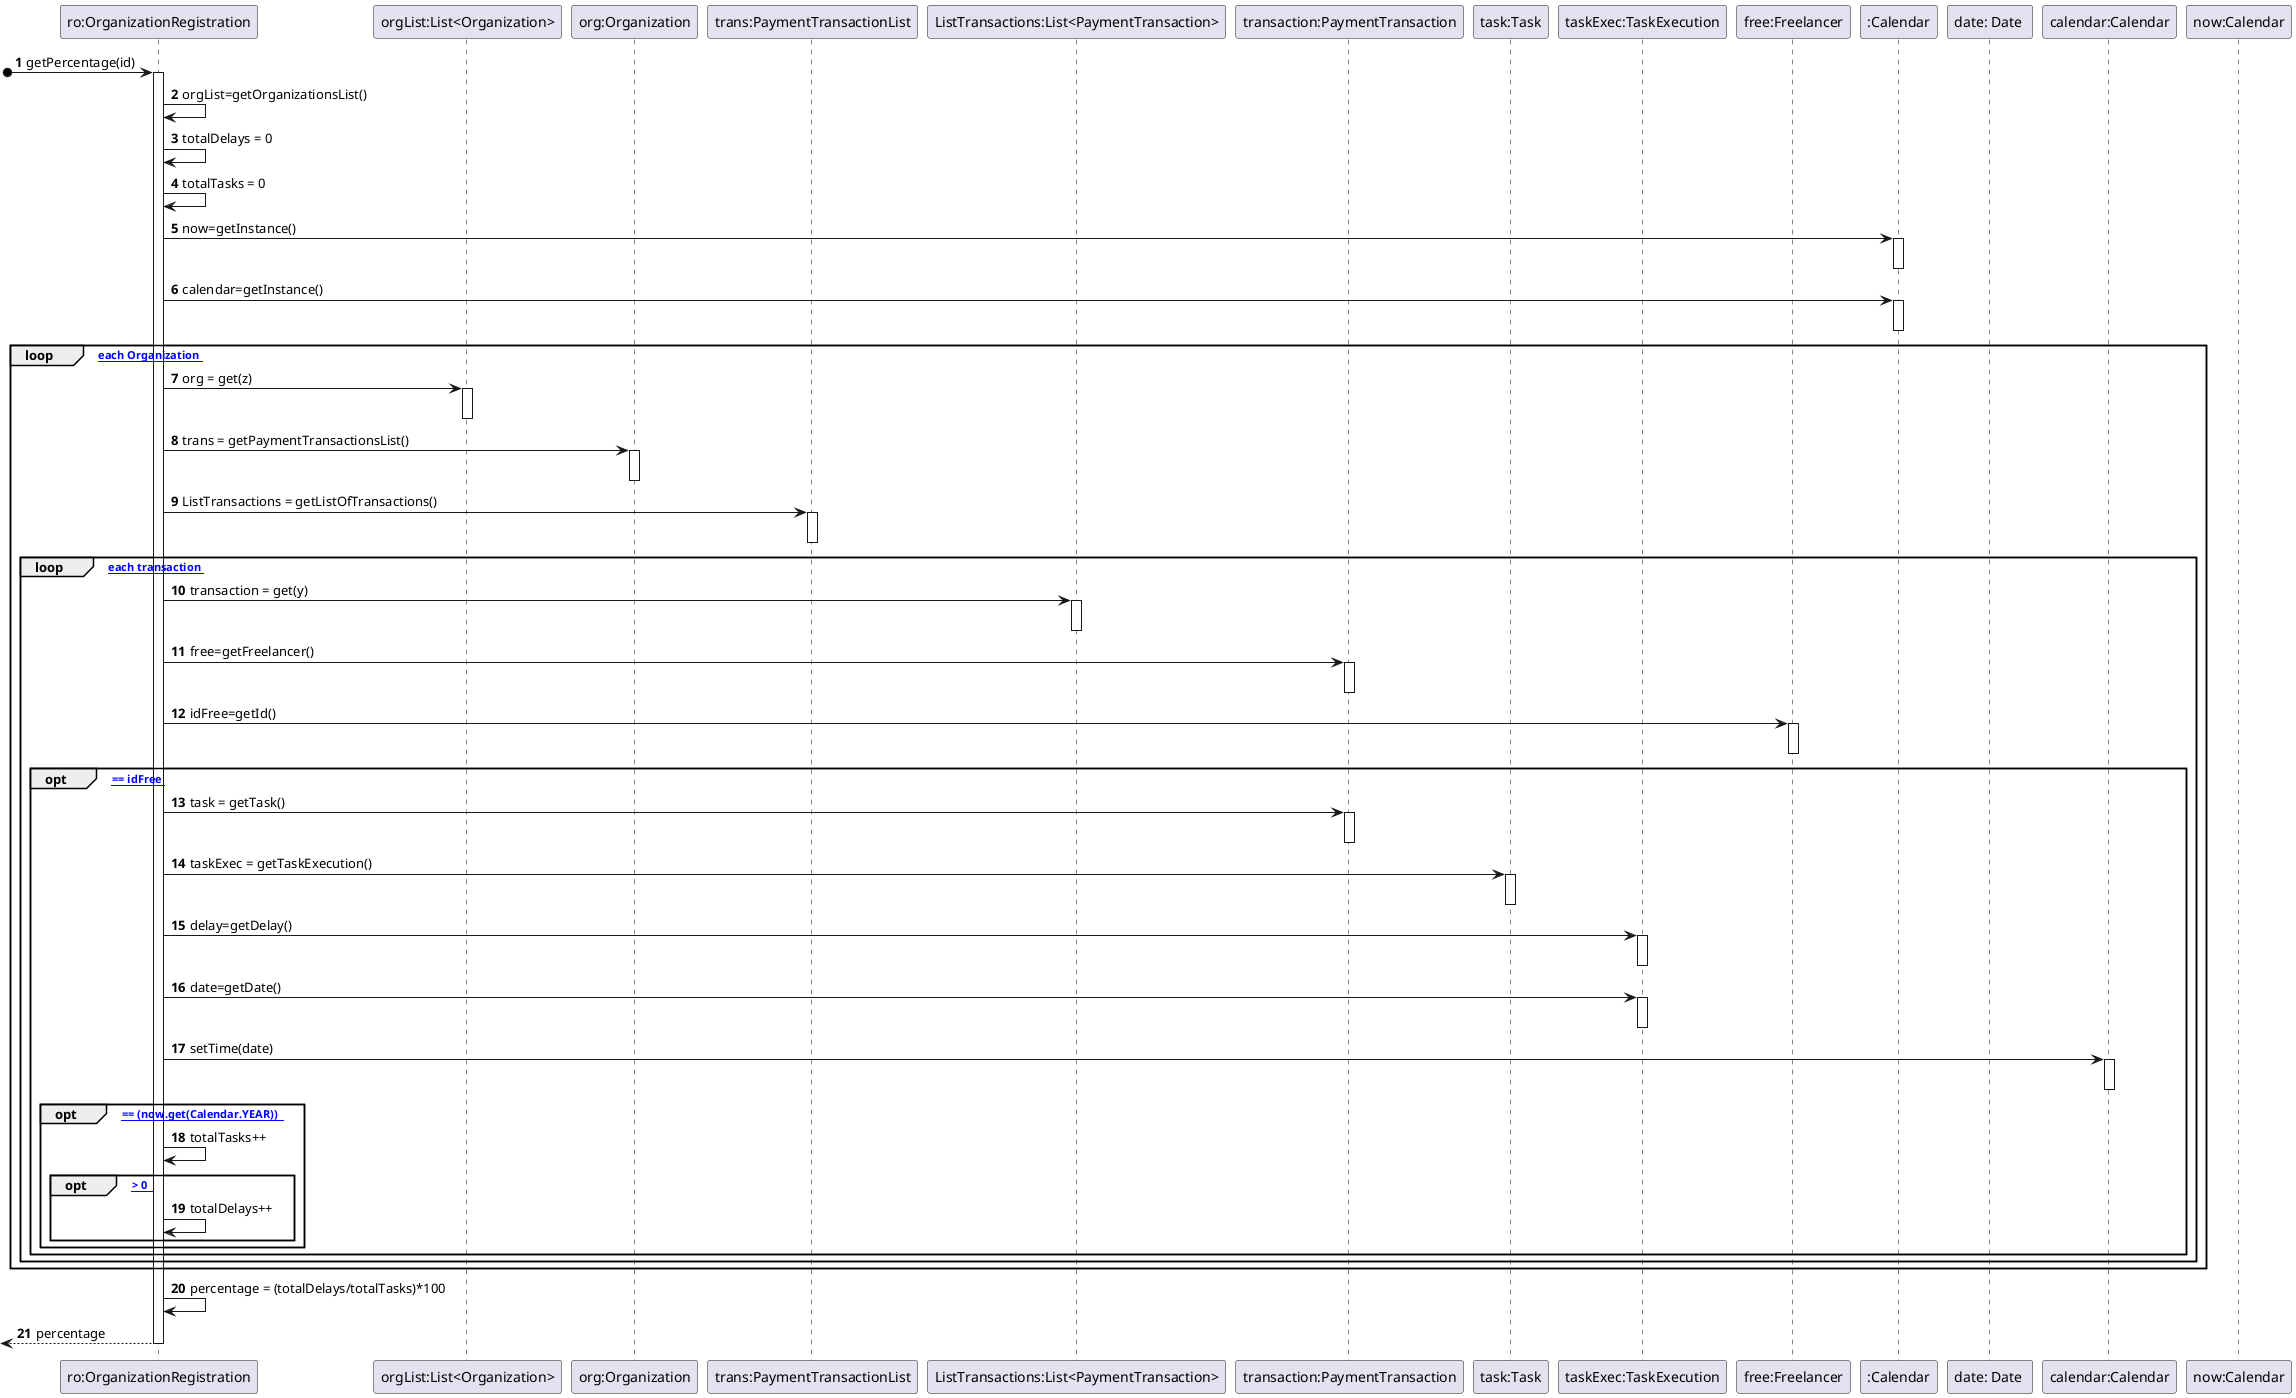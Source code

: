 @startuml
autonumber

participant "ro:OrganizationRegistration" as OR
participant "orgList:List<Organization>" as LSTORG
participant "org:Organization" as ORG
participant "trans:PaymentTransactionList" as TLIST
participant "ListTransactions:List<PaymentTransaction>" as LIST
participant "transaction:PaymentTransaction" as TRA
participant "task:Task" as T
participant "taskExec:TaskExecution" as TE
participant "free:Freelancer" as FREEL
participant ":Calendar" as CAL
participant "date: Date " as DT
participant "calendar:Calendar" as CALD
participant "now:Calendar" as CALN


[o-> OR: getPercentage(id)
activate OR

OR -> OR: orgList=getOrganizationsList()
OR -> OR : totalDelays = 0
OR -> OR : totalTasks = 0

OR -> CAL : now=getInstance()
activate CAL
deactivate CAL

OR -> CAL : calendar=getInstance()
activate CAL
deactivate CAL

loop [ For each Organization ]

OR -> LSTORG : org = get(z)
activate  LSTORG
deactivate LSTORG

OR -> ORG : trans = getPaymentTransactionsList()

activate  ORG
deactivate ORG

OR ->TLIST : ListTransactions = getListOfTransactions()

activate  TLIST
deactivate TLIST

loop [ For each transaction ]

OR -> LIST : transaction = get(y)

activate  LIST
deactivate LIST

OR -> TRA : free=getFreelancer()
activate  TRA
deactivate TRA

OR -> FREEL: idFree=getId()
activate  FREEL
deactivate FREEL

opt [ id == idFree ]

OR -> TRA : task = getTask()
activate TRA
deactivate TRA

OR -> T : taskExec = getTaskExecution()
activate T
deactivate T

OR -> TE : delay=getDelay()
activate TE
deactivate TE

OR -> TE : date=getDate()
activate TE
deactivate TE

OR -> CALD : setTime(date)
activate CALD
deactivate CALD

opt [ (calendar.get(Calendar.YEAR)) == (now.get(Calendar.YEAR))  ]

OR -> OR : totalTasks++

opt [ delay > 0  ]

OR -> OR : totalDelays++

end loop
end loop
end loop
end loop
end loop

OR -> OR : percentage = (totalDelays/totalTasks)*100

<-- OR : percentage
deactivate OR

@enduml
